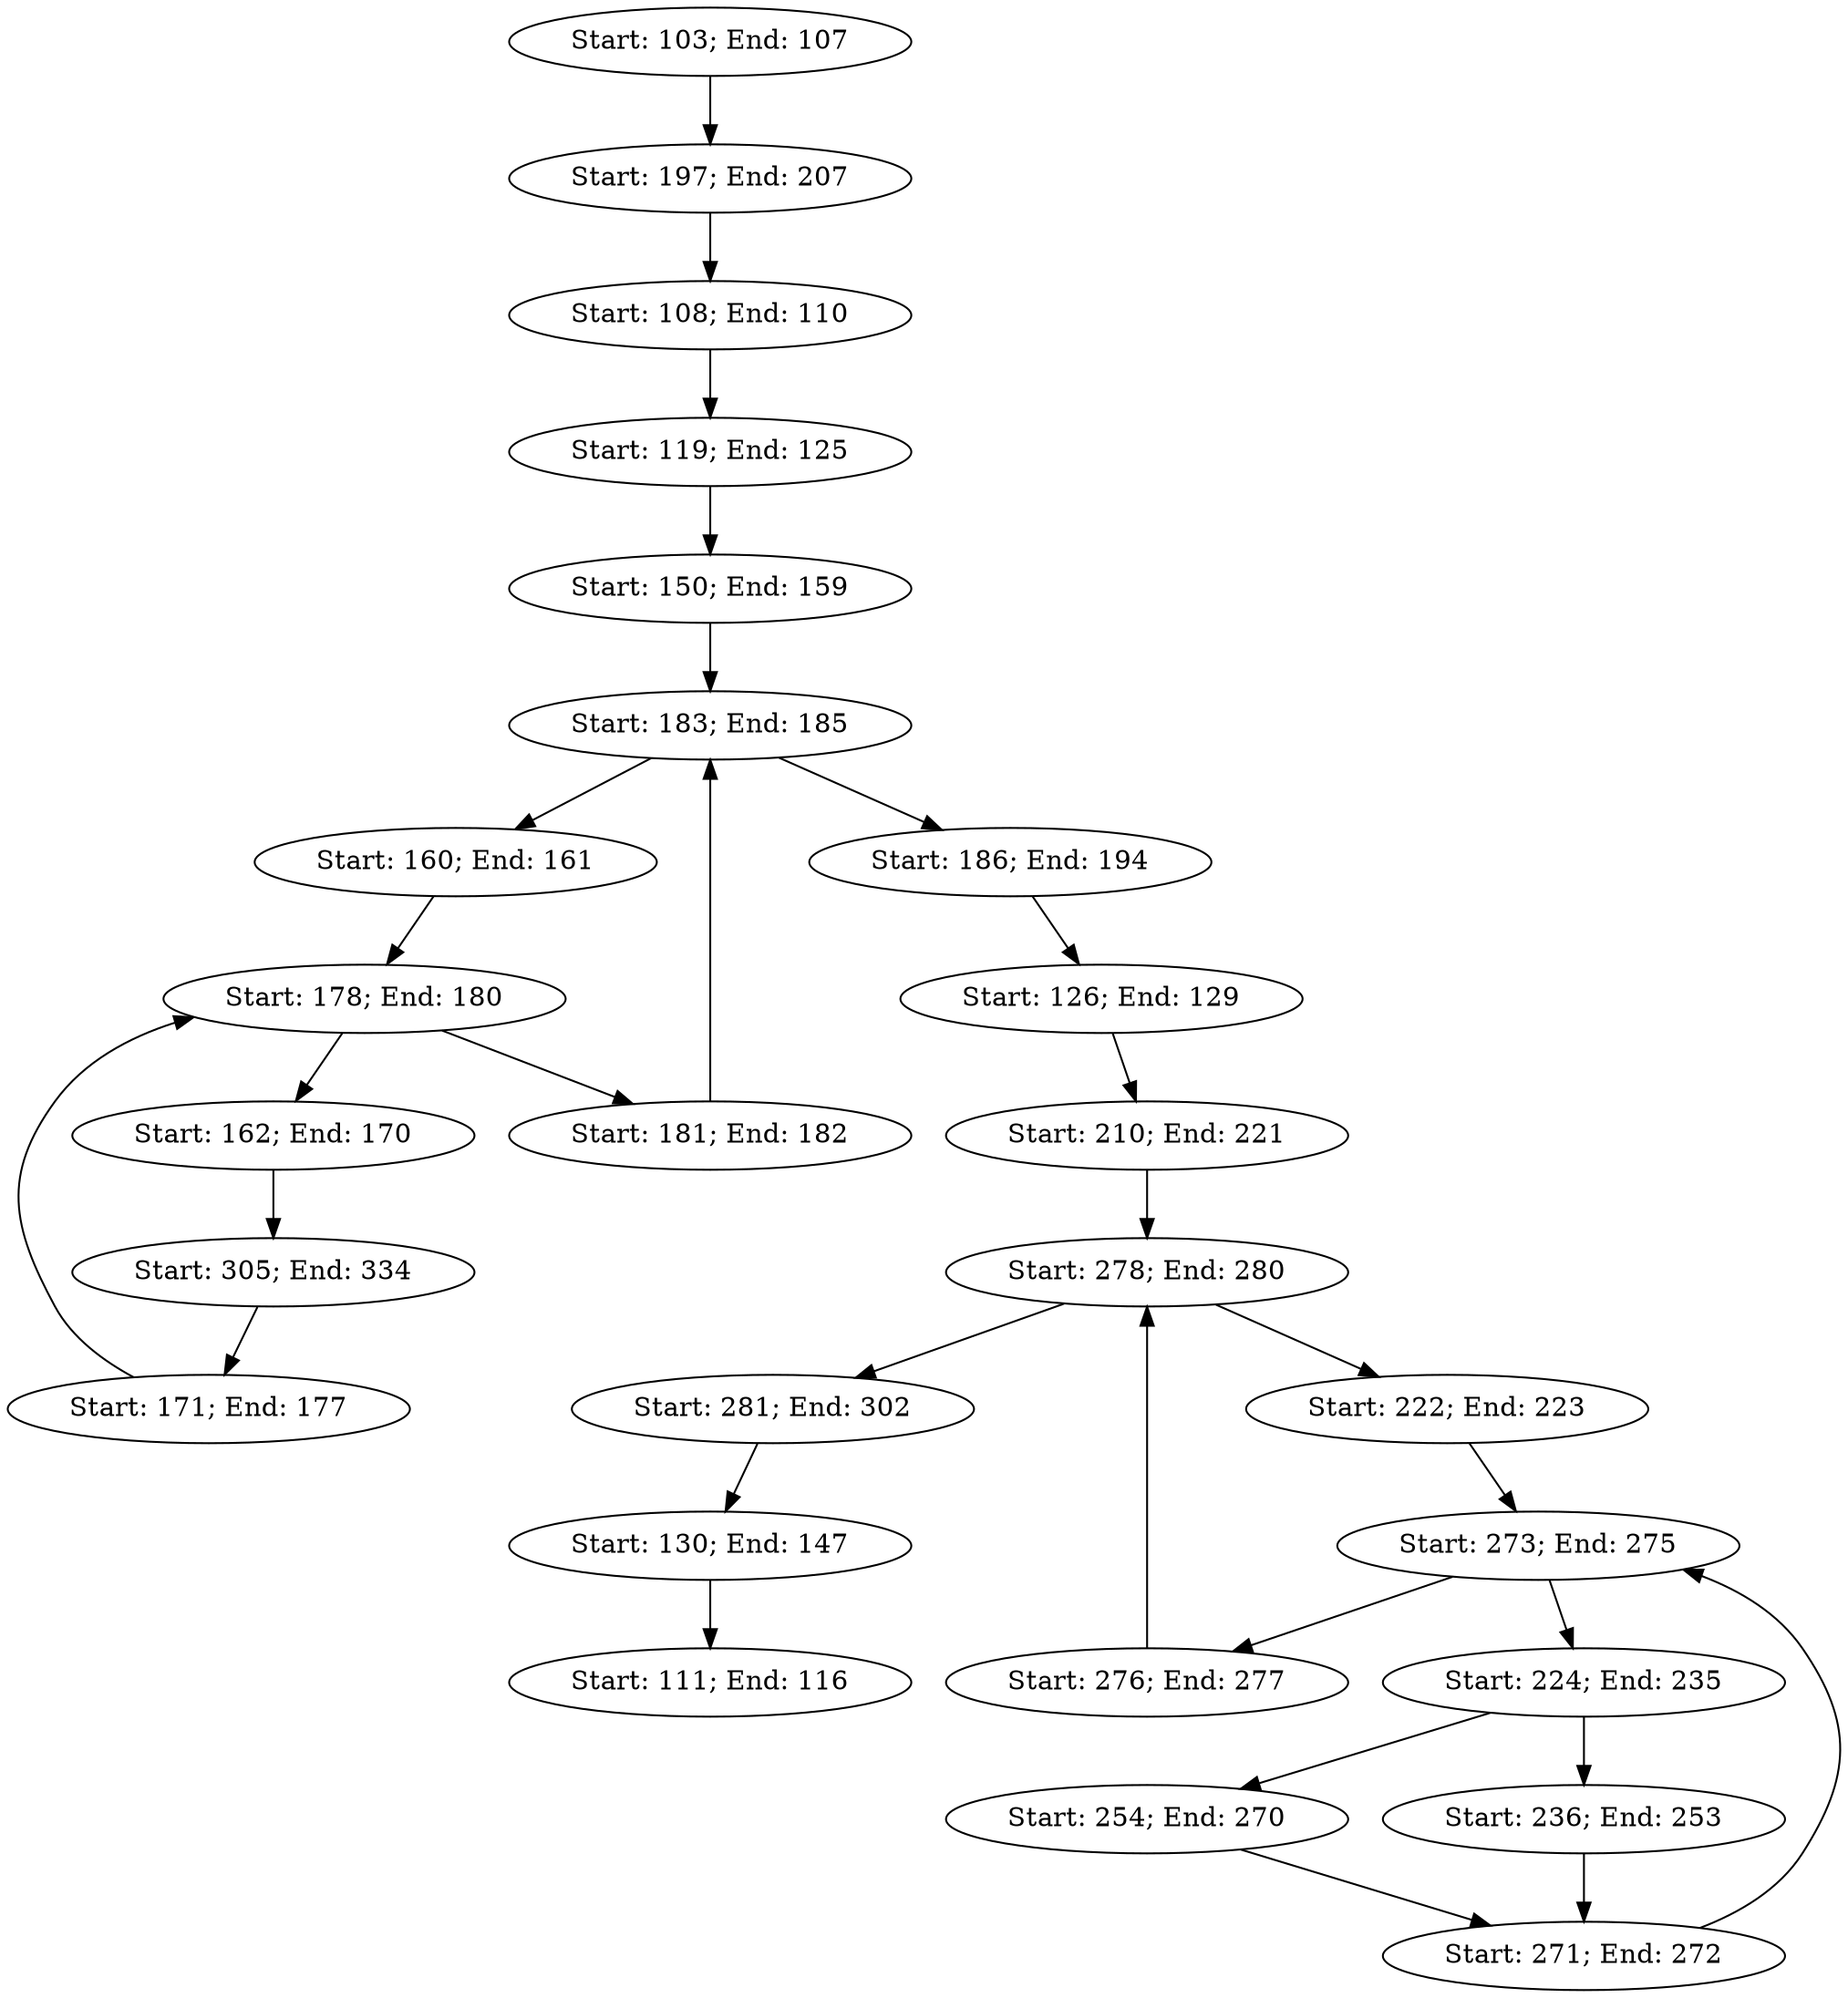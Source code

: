 strict digraph "" {
	node [label="\N"];
	0	[block="Basic Block starting at line 103 with 5 instructions",
		label="Start: 103; End: 107"];
	14	[block="Basic Block starting at line 197 with 11 instructions",
		label="Start: 197; End: 207"];
	0 -> 14;
	1	[block="Basic Block starting at line 108 with 3 instructions",
		label="Start: 108; End: 110"];
	3	[block="Basic Block starting at line 119 with 7 instructions",
		label="Start: 119; End: 125"];
	1 -> 3;
	2	[block="Basic Block starting at line 111 with 6 instructions",
		label="Start: 111; End: 116"];
	6	[block="Basic Block starting at line 150 with 10 instructions",
		label="Start: 150; End: 159"];
	3 -> 6;
	4	[block="Basic Block starting at line 126 with 4 instructions",
		label="Start: 126; End: 129"];
	15	[block="Basic Block starting at line 210 with 12 instructions",
		label="Start: 210; End: 221"];
	4 -> 15;
	5	[block="Basic Block starting at line 130 with 18 instructions",
		label="Start: 130; End: 147"];
	5 -> 2;
	12	[block="Basic Block starting at line 183 with 3 instructions",
		label="Start: 183; End: 185"];
	6 -> 12;
	7	[block="Basic Block starting at line 160 with 2 instructions",
		label="Start: 160; End: 161"];
	10	[block="Basic Block starting at line 178 with 3 instructions",
		label="Start: 178; End: 180"];
	7 -> 10;
	8	[block="Basic Block starting at line 162 with 9 instructions",
		label="Start: 162; End: 170"];
	25	[block="Basic Block starting at line 305 with 30 instructions",
		label="Start: 305; End: 334"];
	8 -> 25;
	9	[block="Basic Block starting at line 171 with 7 instructions",
		label="Start: 171; End: 177"];
	9 -> 10;
	10 -> 8;
	11	[block="Basic Block starting at line 181 with 2 instructions",
		label="Start: 181; End: 182"];
	10 -> 11;
	11 -> 12;
	12 -> 7;
	13	[block="Basic Block starting at line 186 with 9 instructions",
		label="Start: 186; End: 194"];
	12 -> 13;
	13 -> 4;
	14 -> 1;
	23	[block="Basic Block starting at line 278 with 3 instructions",
		label="Start: 278; End: 280"];
	15 -> 23;
	16	[block="Basic Block starting at line 222 with 2 instructions",
		label="Start: 222; End: 223"];
	21	[block="Basic Block starting at line 273 with 3 instructions",
		label="Start: 273; End: 275"];
	16 -> 21;
	17	[block="Basic Block starting at line 224 with 12 instructions",
		label="Start: 224; End: 235"];
	18	[block="Basic Block starting at line 236 with 18 instructions",
		label="Start: 236; End: 253"];
	17 -> 18;
	19	[block="Basic Block starting at line 254 with 17 instructions",
		label="Start: 254; End: 270"];
	17 -> 19;
	20	[block="Basic Block starting at line 271 with 2 instructions",
		label="Start: 271; End: 272"];
	18 -> 20;
	19 -> 20;
	20 -> 21;
	21 -> 17;
	22	[block="Basic Block starting at line 276 with 2 instructions",
		label="Start: 276; End: 277"];
	21 -> 22;
	22 -> 23;
	23 -> 16;
	24	[block="Basic Block starting at line 281 with 22 instructions",
		label="Start: 281; End: 302"];
	23 -> 24;
	24 -> 5;
	25 -> 9;
}
